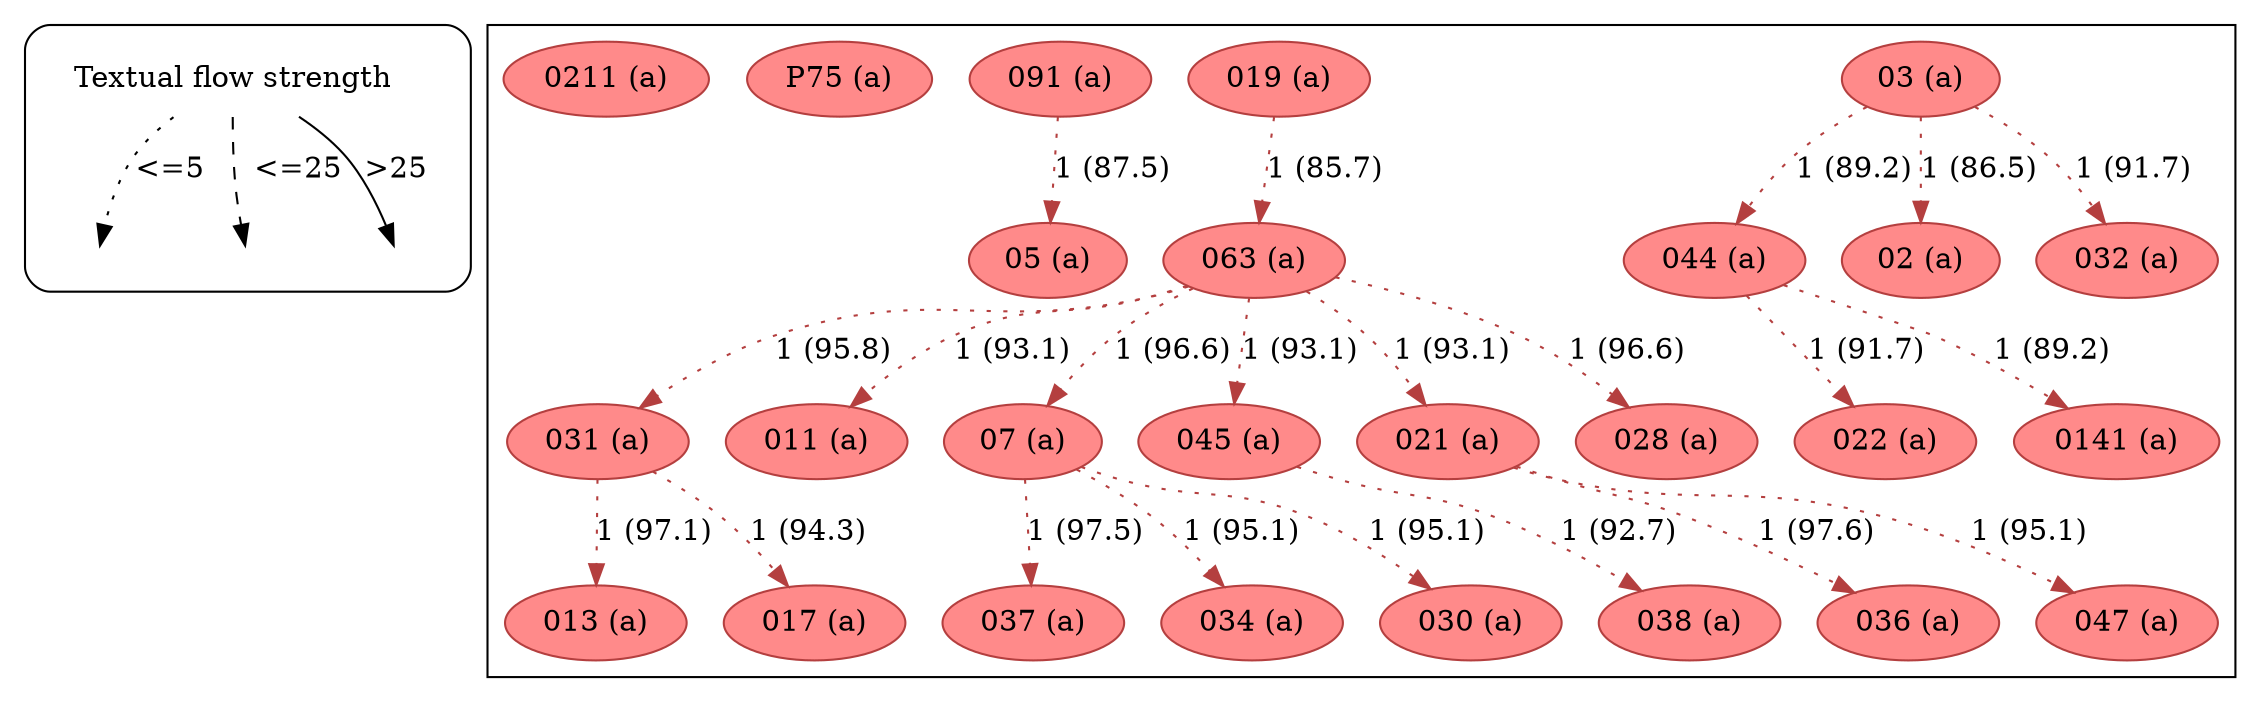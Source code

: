 strict digraph  {
	node [label="\N"];
	subgraph cluster_legend {
		graph [style=rounded];
		leg_s		 [label="Textual flow strength",
			shape=plaintext];
		leg_e1		 [fixedsize=True,
			height=0.2,
			label="",
			style=invis];
		leg_s -> leg_e1		 [label="<=5  ",
			style=dotted];
		leg_e2		 [fixedsize=True,
			height=0.2,
			label="",
			style=invis];
		leg_s -> leg_e2		 [label="  <=25",
			style=dashed];
		leg_e3		 [fixedsize=True,
			height=0.2,
			label="",
			style=invis];
		leg_s -> leg_e3		 [label=">25",
			style=solid];
	}
	subgraph cluster_reading {
		044		 [color="#b43f3f",
			fillcolor="#FF8A8A",
			label="044 (a)",
			style=filled];
		022		 [color="#b43f3f",
			fillcolor="#FF8A8A",
			label="022 (a)",
			style=filled];
		044 -> 022		 [color="#b43f3f",
			label="1 (91.7)",
			style=dotted];
		0141		 [color="#b43f3f",
			fillcolor="#FF8A8A",
			label="0141 (a)",
			style=filled];
		044 -> 0141		 [color="#b43f3f",
			label="1 (89.2)",
			style=dotted];
		031		 [color="#b43f3f",
			fillcolor="#FF8A8A",
			label="031 (a)",
			style=filled];
		013		 [color="#b43f3f",
			fillcolor="#FF8A8A",
			label="013 (a)",
			style=filled];
		031 -> 013		 [color="#b43f3f",
			label="1 (97.1)",
			style=dotted];
		017		 [color="#b43f3f",
			fillcolor="#FF8A8A",
			label="017 (a)",
			style=filled];
		031 -> 017		 [color="#b43f3f",
			label="1 (94.3)",
			style=dotted];
		03		 [color="#b43f3f",
			fillcolor="#FF8A8A",
			label="03 (a)",
			style=filled];
		03 -> 044		 [color="#b43f3f",
			label="1 (89.2)",
			style=dotted];
		02		 [color="#b43f3f",
			fillcolor="#FF8A8A",
			label="02 (a)",
			style=filled];
		03 -> 02		 [color="#b43f3f",
			label="1 (86.5)",
			style=dotted];
		032		 [color="#b43f3f",
			fillcolor="#FF8A8A",
			label="032 (a)",
			style=filled];
		03 -> 032		 [color="#b43f3f",
			label="1 (91.7)",
			style=dotted];
		063		 [color="#b43f3f",
			fillcolor="#FF8A8A",
			label="063 (a)",
			style=filled];
		063 -> 031		 [color="#b43f3f",
			label="1 (95.8)",
			style=dotted];
		011		 [color="#b43f3f",
			fillcolor="#FF8A8A",
			label="011 (a)",
			style=filled];
		063 -> 011		 [color="#b43f3f",
			label="1 (93.1)",
			style=dotted];
		07		 [color="#b43f3f",
			fillcolor="#FF8A8A",
			label="07 (a)",
			style=filled];
		063 -> 07		 [color="#b43f3f",
			label="1 (96.6)",
			style=dotted];
		045		 [color="#b43f3f",
			fillcolor="#FF8A8A",
			label="045 (a)",
			style=filled];
		063 -> 045		 [color="#b43f3f",
			label="1 (93.1)",
			style=dotted];
		021		 [color="#b43f3f",
			fillcolor="#FF8A8A",
			label="021 (a)",
			style=filled];
		063 -> 021		 [color="#b43f3f",
			label="1 (93.1)",
			style=dotted];
		028		 [color="#b43f3f",
			fillcolor="#FF8A8A",
			label="028 (a)",
			style=filled];
		063 -> 028		 [color="#b43f3f",
			label="1 (96.6)",
			style=dotted];
		019		 [color="#b43f3f",
			fillcolor="#FF8A8A",
			label="019 (a)",
			style=filled];
		019 -> 063		 [color="#b43f3f",
			label="1 (85.7)",
			style=dotted];
		037		 [color="#b43f3f",
			fillcolor="#FF8A8A",
			label="037 (a)",
			style=filled];
		07 -> 037		 [color="#b43f3f",
			label="1 (97.5)",
			style=dotted];
		034		 [color="#b43f3f",
			fillcolor="#FF8A8A",
			label="034 (a)",
			style=filled];
		07 -> 034		 [color="#b43f3f",
			label="1 (95.1)",
			style=dotted];
		030		 [color="#b43f3f",
			fillcolor="#FF8A8A",
			label="030 (a)",
			style=filled];
		07 -> 030		 [color="#b43f3f",
			label="1 (95.1)",
			style=dotted];
		038		 [color="#b43f3f",
			fillcolor="#FF8A8A",
			label="038 (a)",
			style=filled];
		045 -> 038		 [color="#b43f3f",
			label="1 (92.7)",
			style=dotted];
		036		 [color="#b43f3f",
			fillcolor="#FF8A8A",
			label="036 (a)",
			style=filled];
		021 -> 036		 [color="#b43f3f",
			label="1 (97.6)",
			style=dotted];
		047		 [color="#b43f3f",
			fillcolor="#FF8A8A",
			label="047 (a)",
			style=filled];
		021 -> 047		 [color="#b43f3f",
			label="1 (95.1)",
			style=dotted];
		091		 [color="#b43f3f",
			fillcolor="#FF8A8A",
			label="091 (a)",
			style=filled];
		05		 [color="#b43f3f",
			fillcolor="#FF8A8A",
			label="05 (a)",
			style=filled];
		091 -> 05		 [color="#b43f3f",
			label="1 (87.5)",
			style=dotted];
		P75		 [color="#b43f3f",
			fillcolor="#FF8A8A",
			label="P75 (a)",
			style=filled];
		0211		 [color="#b43f3f",
			fillcolor="#FF8A8A",
			label="0211 (a)",
			style=filled];
	}
}
